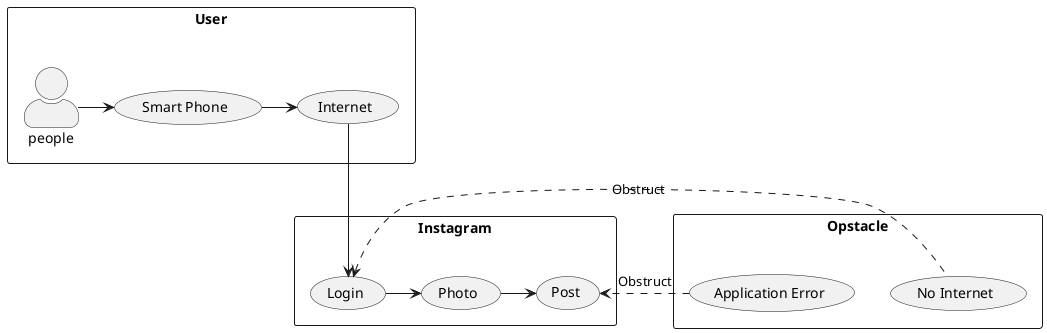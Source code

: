 @startuml
rectangle User {
skinparam actorStyle awesome
:people: -> (Smart Phone) 
(Smart Phone) -> (Internet) 
}

rectangle Instagram {
(Internet) -down->  (Login)
(Photo) <-left- (Login)
(Photo) -right-> (Post) 
}

rectangle Opstacle  {
(No Internet) .left.> (Login)  : Obstruct
(Application Error) .right.> (Post) : Obstruct
}
@enduml